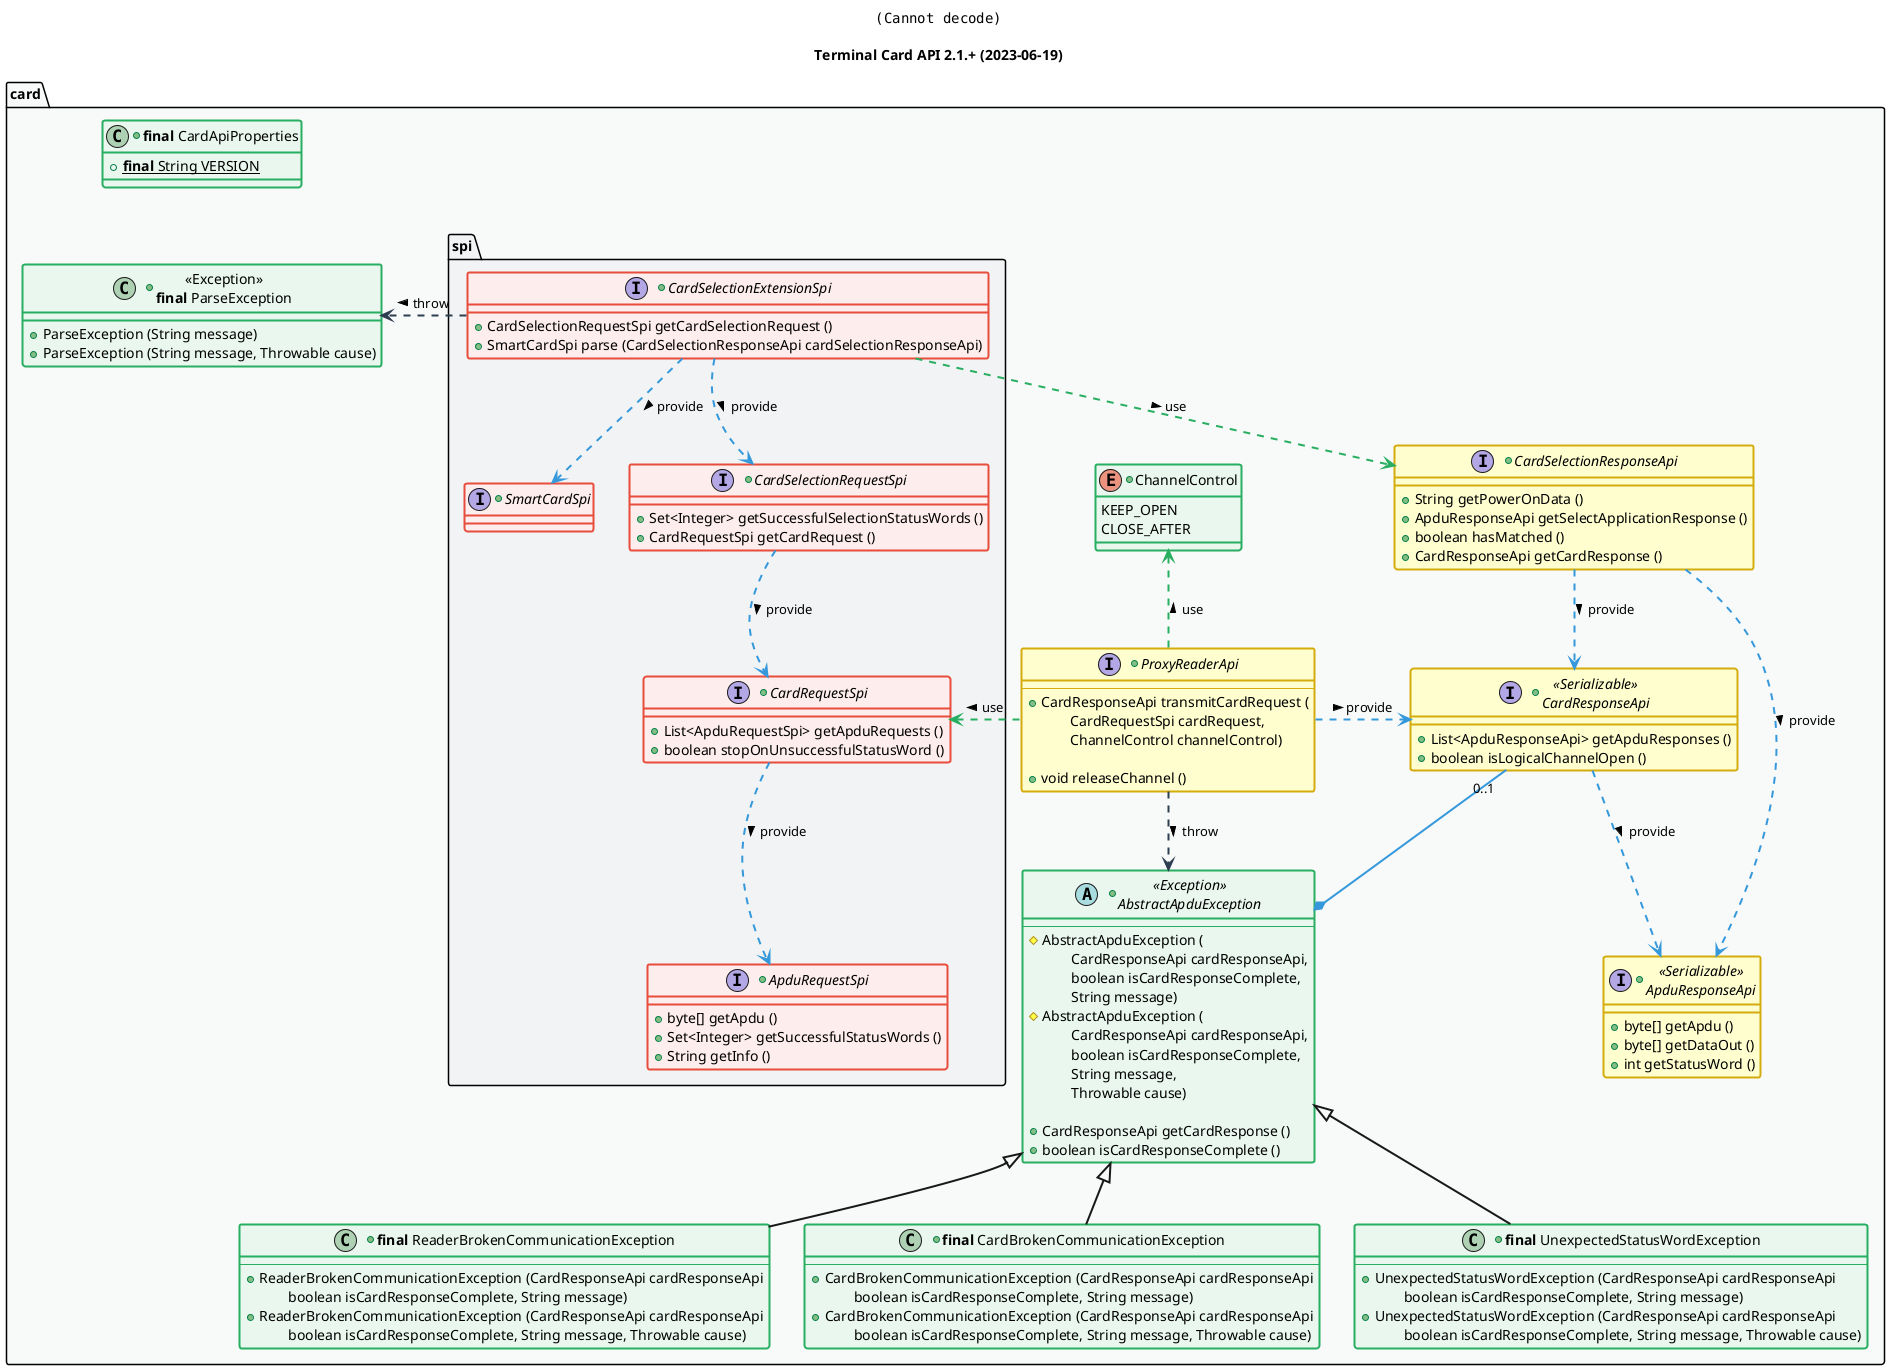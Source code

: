 @startuml
title
    <img:../assets/logo.svg{scale=0.2}>

    Terminal Card API 2.1.+ (2023-06-19)
end title

' == THEME ==

'Couleurs issues de : https://htmlcolorcodes.com/fr/tableau-de-couleur/tableau-de-couleur-design-plat/
!define C_GREY1 F8F9F9
!define C_GREY2 F2F3F4
!define C_GREY3 E5E7E9
!define C_GREY4 D7DBDD
!define C_GREY5 CACFD2
!define C_GREY6 BDC3C7
!define C_LINK 3498DB
!define C_USE 27AE60
!define C_THROW 2C3E50

' -- Styles that don't work with new version of plantuml --
skinparam stereotypeABorderColor #A9DCDF
skinparam stereotypeIBorderColor #B4A7E5
skinparam stereotypeCBorderColor #ADD1B2
skinparam stereotypeEBorderColor #EB93DF
' -- END --

skinparam ClassBorderThickness 2
skinparam ArrowThickness 2

' Yellow
skinparam ClassBackgroundColor #FEFECE
skinparam ClassBorderColor #D4AC0D
' Red
skinparam ClassBackgroundColor<<red>> #FDEDEC
skinparam ClassBorderColor<<red>> #E74C3C
hide <<red>> stereotype
' Purple
skinparam ClassBackgroundColor<<purple>> #F4ECF7
skinparam ClassBorderColor<<purple>> #8E44AD
hide <<purple>> stereotype
' blue
skinparam ClassBackgroundColor<<blue>> #EBF5FB
skinparam ClassBorderColor<<blue>> #3498DB
hide <<blue>> stereotype
' Green
skinparam ClassBackgroundColor<<green>> #E9F7EF
skinparam ClassBorderColor<<green>> #27AE60
hide <<green>> stereotype
' Grey
skinparam ClassBackgroundColor<<grey>> #EAECEE
skinparam ClassBorderColor<<grey>> #2C3E50
hide <<grey>> stereotype

' == CONTENT ==

package "card" as card {

' SPI
package "spi" as spi {
    +interface "CardSelectionExtensionSpi" as CardSelectionExtensionSpi <<red>> {
        +CardSelectionRequestSpi getCardSelectionRequest ()
        +SmartCardSpi parse (CardSelectionResponseApi cardSelectionResponseApi)
    }
    +interface SmartCardSpi <<red>> {
    }
    ' REQUEST
    +interface CardSelectionRequestSpi <<red>> {
        +Set<Integer> getSuccessfulSelectionStatusWords ()
        +CardRequestSpi getCardRequest ()
    }
    +interface CardRequestSpi <<red>> {
        +List<ApduRequestSpi> getApduRequests ()
        +boolean stopOnUnsuccessfulStatusWord ()
    }
    +interface ApduRequestSpi <<red>> {
        +byte[] getApdu ()
        +Set<Integer> getSuccessfulStatusWords ()
        +String getInfo ()
    }
}
+class "**final** CardApiProperties" as ApiProperties <<green>> {
    +{static} **final** String VERSION
}
+class "<<Exception>>\n**final** ParseException" as ParseException <<green>> {
    +ParseException (String message)
    +ParseException (String message, Throwable cause)
}
+interface ProxyReaderApi {
    --
    +CardResponseApi transmitCardRequest (
        \tCardRequestSpi cardRequest,
        \tChannelControl channelControl)

    +void releaseChannel ()
}
+enum ChannelControl <<green>> {
    KEEP_OPEN
    CLOSE_AFTER
}
' RESPONSE
+interface CardSelectionResponseApi {
    +String getPowerOnData ()
    +ApduResponseApi getSelectApplicationResponse ()
    +boolean hasMatched ()
    +CardResponseApi getCardResponse ()
}
+interface "<<Serializable>>\nCardResponseApi" as CardResponseApi {
    +List<ApduResponseApi> getApduResponses ()
    +boolean isLogicalChannelOpen ()
}
+interface "<<Serializable>>\nApduResponseApi" as ApduResponseApi {
    +byte[] getApdu ()
    +byte[] getDataOut ()
    +int getStatusWord ()
}

+abstract class "<<Exception>>\nAbstractApduException" as AbstractApduException <<green>> {
    --
    #AbstractApduException (
        \tCardResponseApi cardResponseApi,
        \tboolean isCardResponseComplete,
        \tString message)
    #AbstractApduException (
        \tCardResponseApi cardResponseApi,
        \tboolean isCardResponseComplete,
        \tString message,
        \tThrowable cause)

    +CardResponseApi getCardResponse ()
    +boolean isCardResponseComplete ()
}
+class "**final** ReaderBrokenCommunicationException" as ReaderBrokenCommunicationException <<green>> extends AbstractApduException {
    --
    +ReaderBrokenCommunicationException (CardResponseApi cardResponseApi
        \tboolean isCardResponseComplete, String message)
    +ReaderBrokenCommunicationException (CardResponseApi cardResponseApi
        \tboolean isCardResponseComplete, String message, Throwable cause)
}
+class "**final** CardBrokenCommunicationException" as CardBrokenCommunicationException <<green>> extends AbstractApduException {
    --
    +CardBrokenCommunicationException (CardResponseApi cardResponseApi
        \tboolean isCardResponseComplete, String message)
    +CardBrokenCommunicationException (CardResponseApi cardResponseApi
        \tboolean isCardResponseComplete, String message, Throwable cause)
}
+class "**final** UnexpectedStatusWordException" as UnexpectedStatusWordException <<green>> extends AbstractApduException {
    --
    +UnexpectedStatusWordException (CardResponseApi cardResponseApi
        \tboolean isCardResponseComplete, String message)
    +UnexpectedStatusWordException (CardResponseApi cardResponseApi
        \tboolean isCardResponseComplete, String message, Throwable cause)
}

}

' Associations

CardSelectionExtensionSpi .right.> ParseException #C_THROW : throw >
CardSelectionExtensionSpi ..> SmartCardSpi #C_LINK : provide >
CardSelectionExtensionSpi ..> CardSelectionRequestSpi #C_LINK : provide >
CardSelectionExtensionSpi ..> CardSelectionResponseApi #C_USE : use >

CardSelectionRequestSpi ..> CardRequestSpi #C_LINK : provide >

CardRequestSpi ..> ApduRequestSpi #C_LINK : provide >

CardSelectionResponseApi ..> ApduResponseApi #C_LINK : provide >
CardSelectionResponseApi ..> CardResponseApi #C_LINK : provide >

CardResponseApi ..> ApduResponseApi #C_LINK : provide >

AbstractApduException *-up- "0..1" CardResponseApi #C_LINK

ProxyReaderApi .left.> CardRequestSpi #C_USE : use >
ProxyReaderApi .up.> ChannelControl #C_USE : use >

ProxyReaderApi .right.> CardResponseApi #C_LINK : provide >
ProxyReaderApi ..> AbstractApduException #C_THROW : throw >

' == LAYOUT ==

ApiProperties -[hidden]- ParseException

' == STYLE ==

package card #C_GREY1 {}
package card.spi #C_GREY2 {}

@enduml